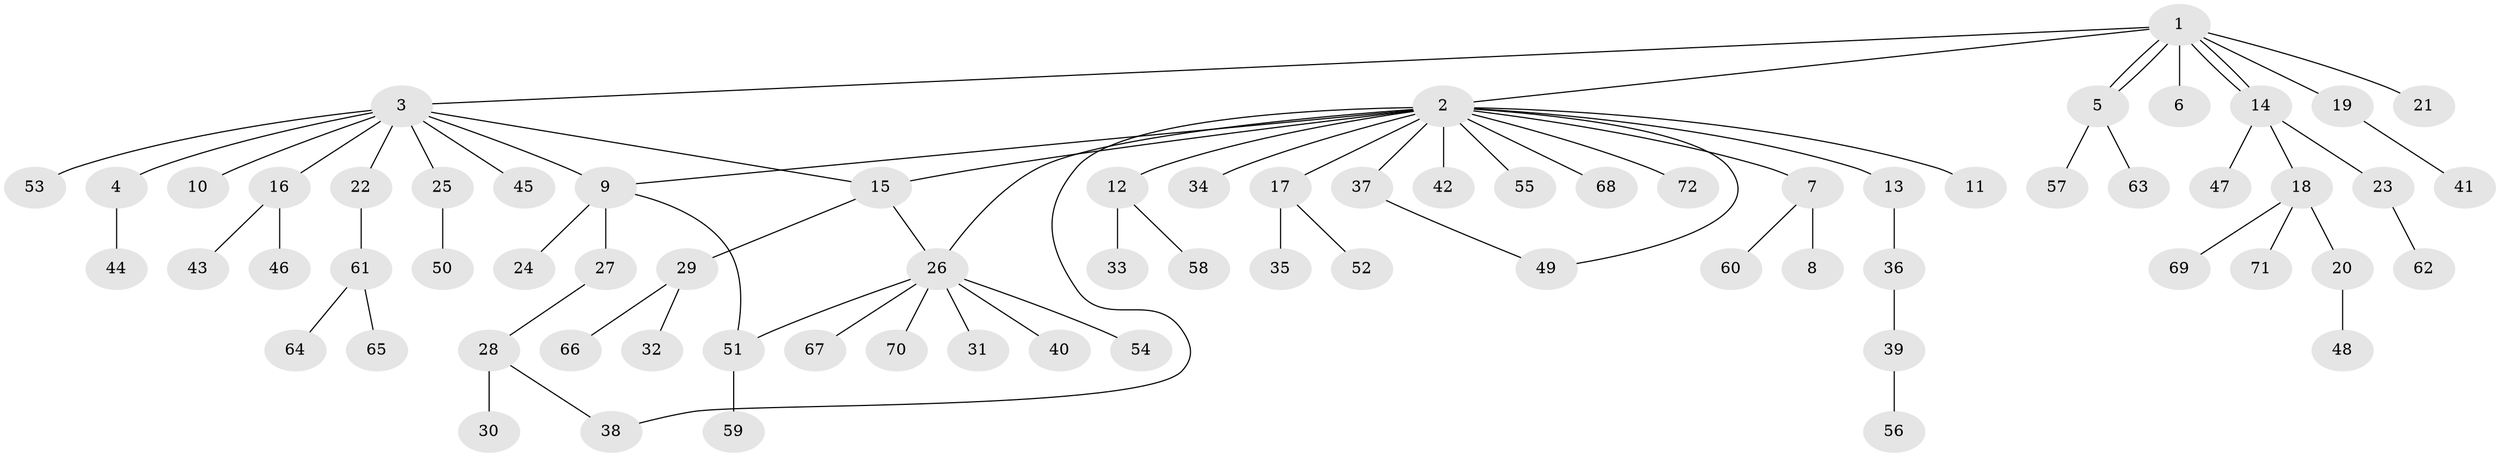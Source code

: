// coarse degree distribution, {7: 0.03571428571428571, 14: 0.03571428571428571, 8: 0.03571428571428571, 2: 0.07142857142857142, 1: 0.75, 3: 0.07142857142857142}
// Generated by graph-tools (version 1.1) at 2025/18/03/04/25 18:18:11]
// undirected, 72 vertices, 79 edges
graph export_dot {
graph [start="1"]
  node [color=gray90,style=filled];
  1;
  2;
  3;
  4;
  5;
  6;
  7;
  8;
  9;
  10;
  11;
  12;
  13;
  14;
  15;
  16;
  17;
  18;
  19;
  20;
  21;
  22;
  23;
  24;
  25;
  26;
  27;
  28;
  29;
  30;
  31;
  32;
  33;
  34;
  35;
  36;
  37;
  38;
  39;
  40;
  41;
  42;
  43;
  44;
  45;
  46;
  47;
  48;
  49;
  50;
  51;
  52;
  53;
  54;
  55;
  56;
  57;
  58;
  59;
  60;
  61;
  62;
  63;
  64;
  65;
  66;
  67;
  68;
  69;
  70;
  71;
  72;
  1 -- 2;
  1 -- 3;
  1 -- 5;
  1 -- 5;
  1 -- 6;
  1 -- 14;
  1 -- 14;
  1 -- 19;
  1 -- 21;
  2 -- 7;
  2 -- 9;
  2 -- 11;
  2 -- 12;
  2 -- 13;
  2 -- 15;
  2 -- 17;
  2 -- 26;
  2 -- 34;
  2 -- 37;
  2 -- 38;
  2 -- 42;
  2 -- 49;
  2 -- 55;
  2 -- 68;
  2 -- 72;
  3 -- 4;
  3 -- 9;
  3 -- 10;
  3 -- 15;
  3 -- 16;
  3 -- 22;
  3 -- 25;
  3 -- 45;
  3 -- 53;
  4 -- 44;
  5 -- 57;
  5 -- 63;
  7 -- 8;
  7 -- 60;
  9 -- 24;
  9 -- 27;
  9 -- 51;
  12 -- 33;
  12 -- 58;
  13 -- 36;
  14 -- 18;
  14 -- 23;
  14 -- 47;
  15 -- 26;
  15 -- 29;
  16 -- 43;
  16 -- 46;
  17 -- 35;
  17 -- 52;
  18 -- 20;
  18 -- 69;
  18 -- 71;
  19 -- 41;
  20 -- 48;
  22 -- 61;
  23 -- 62;
  25 -- 50;
  26 -- 31;
  26 -- 40;
  26 -- 51;
  26 -- 54;
  26 -- 67;
  26 -- 70;
  27 -- 28;
  28 -- 30;
  28 -- 38;
  29 -- 32;
  29 -- 66;
  36 -- 39;
  37 -- 49;
  39 -- 56;
  51 -- 59;
  61 -- 64;
  61 -- 65;
}
